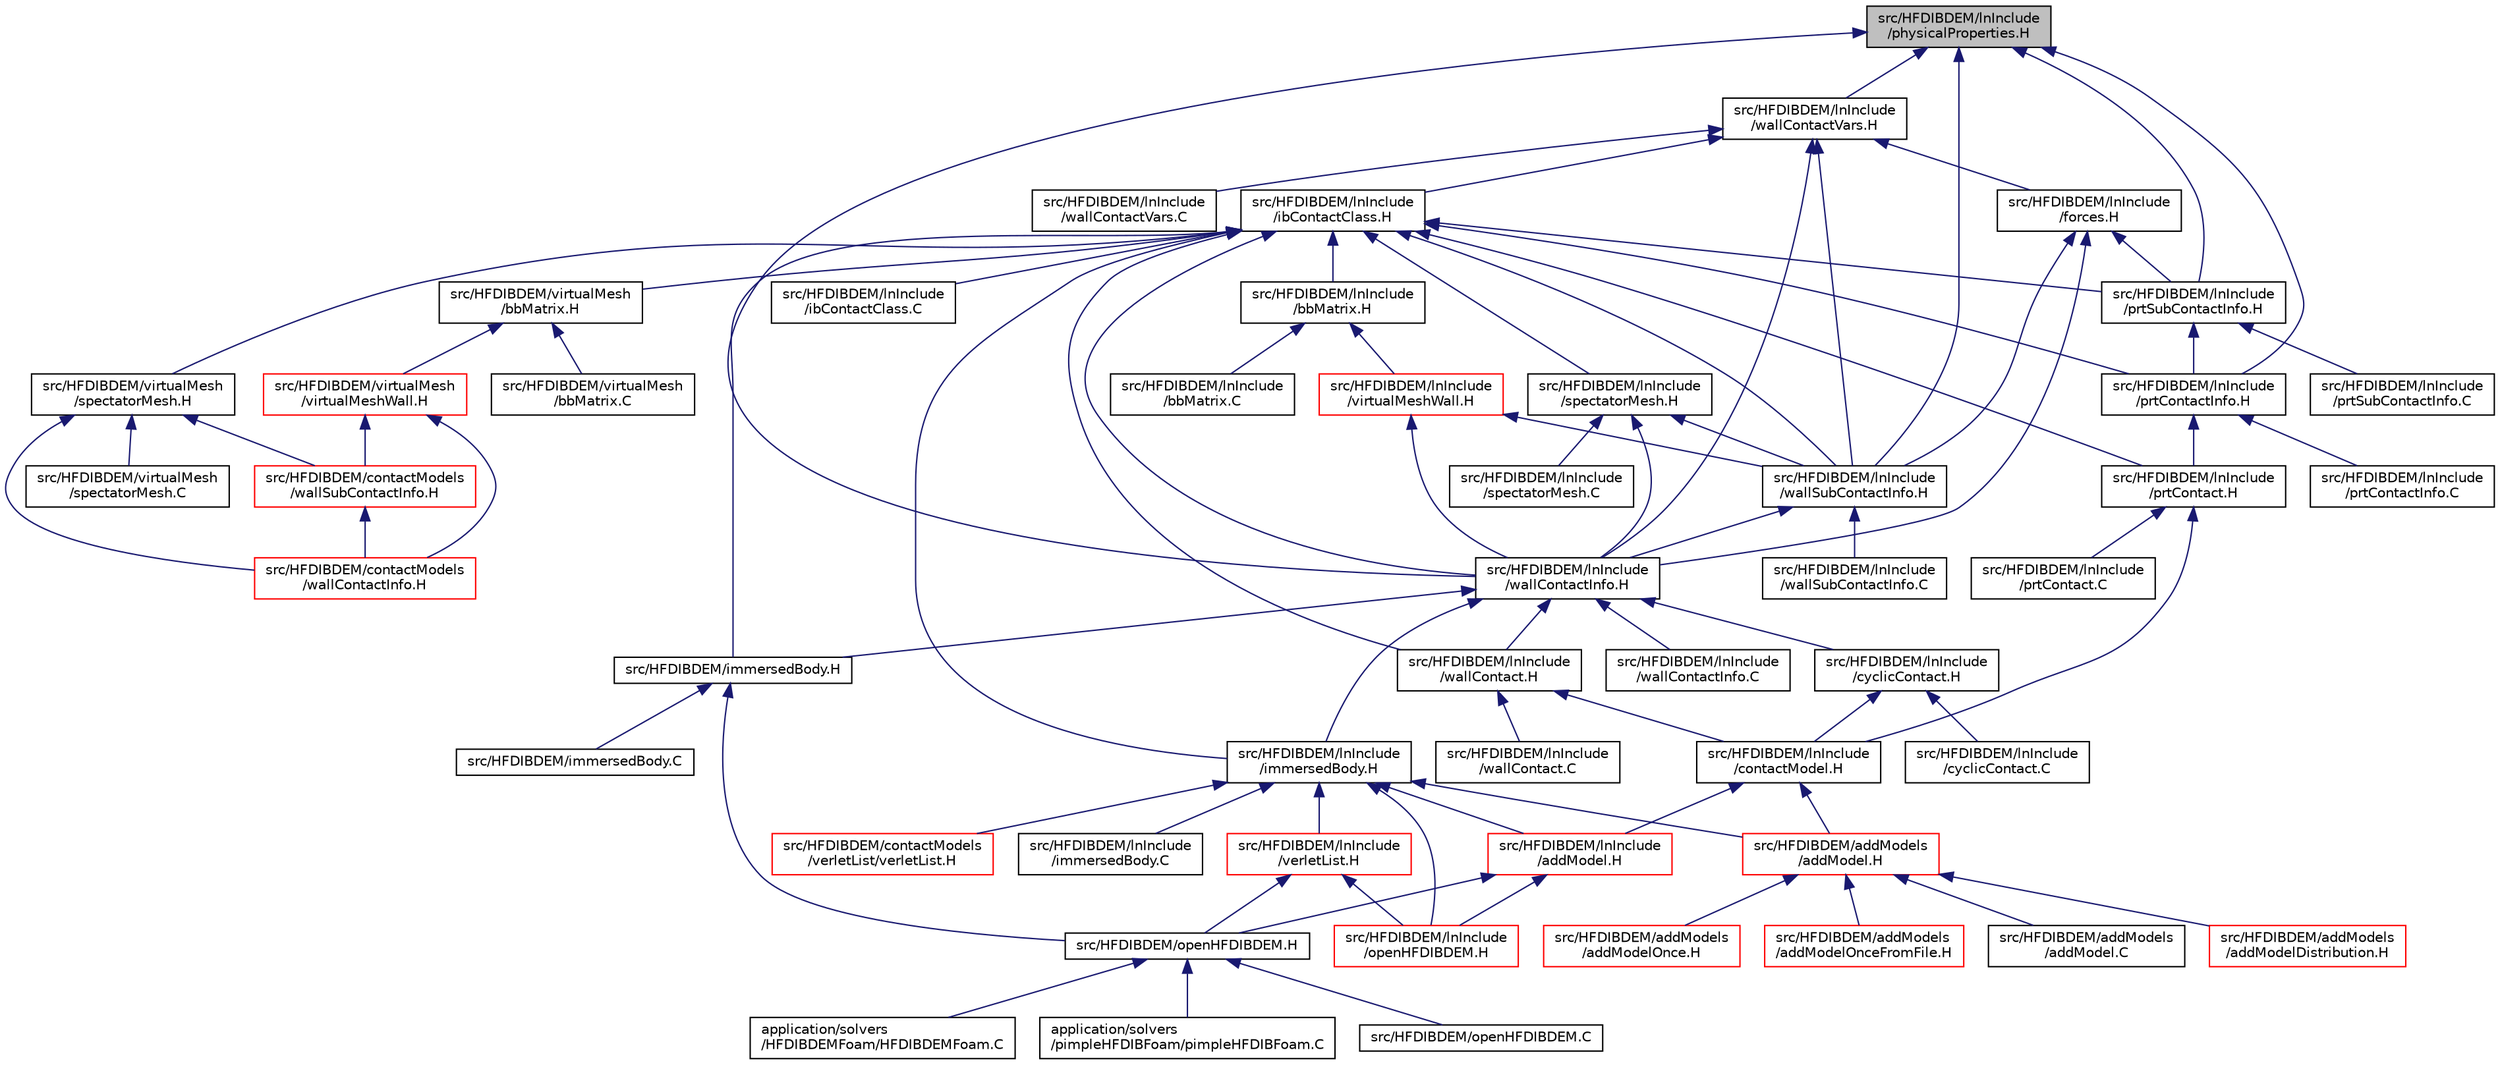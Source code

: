 digraph "src/HFDIBDEM/lnInclude/physicalProperties.H"
{
 // LATEX_PDF_SIZE
  edge [fontname="Helvetica",fontsize="10",labelfontname="Helvetica",labelfontsize="10"];
  node [fontname="Helvetica",fontsize="10",shape=record];
  Node1 [label="src/HFDIBDEM/lnInclude\l/physicalProperties.H",height=0.2,width=0.4,color="black", fillcolor="grey75", style="filled", fontcolor="black",tooltip=" "];
  Node1 -> Node2 [dir="back",color="midnightblue",fontsize="10",style="solid"];
  Node2 [label="src/HFDIBDEM/lnInclude\l/wallContactVars.H",height=0.2,width=0.4,color="black", fillcolor="white", style="filled",URL="$lnInclude_2wallContactVars_8H.html",tooltip=" "];
  Node2 -> Node3 [dir="back",color="midnightblue",fontsize="10",style="solid"];
  Node3 [label="src/HFDIBDEM/lnInclude\l/ibContactClass.H",height=0.2,width=0.4,color="black", fillcolor="white", style="filled",URL="$lnInclude_2ibContactClass_8H.html",tooltip=" "];
  Node3 -> Node4 [dir="back",color="midnightblue",fontsize="10",style="solid"];
  Node4 [label="src/HFDIBDEM/immersedBody.H",height=0.2,width=0.4,color="black", fillcolor="white", style="filled",URL="$immersedBody_8H.html",tooltip=" "];
  Node4 -> Node5 [dir="back",color="midnightblue",fontsize="10",style="solid"];
  Node5 [label="src/HFDIBDEM/immersedBody.C",height=0.2,width=0.4,color="black", fillcolor="white", style="filled",URL="$immersedBody_8C.html",tooltip=" "];
  Node4 -> Node6 [dir="back",color="midnightblue",fontsize="10",style="solid"];
  Node6 [label="src/HFDIBDEM/openHFDIBDEM.H",height=0.2,width=0.4,color="black", fillcolor="white", style="filled",URL="$openHFDIBDEM_8H.html",tooltip=" "];
  Node6 -> Node7 [dir="back",color="midnightblue",fontsize="10",style="solid"];
  Node7 [label="application/solvers\l/HFDIBDEMFoam/HFDIBDEMFoam.C",height=0.2,width=0.4,color="black", fillcolor="white", style="filled",URL="$HFDIBDEMFoam_8C.html",tooltip=" "];
  Node6 -> Node8 [dir="back",color="midnightblue",fontsize="10",style="solid"];
  Node8 [label="application/solvers\l/pimpleHFDIBFoam/pimpleHFDIBFoam.C",height=0.2,width=0.4,color="black", fillcolor="white", style="filled",URL="$pimpleHFDIBFoam_8C.html",tooltip=" "];
  Node6 -> Node9 [dir="back",color="midnightblue",fontsize="10",style="solid"];
  Node9 [label="src/HFDIBDEM/openHFDIBDEM.C",height=0.2,width=0.4,color="black", fillcolor="white", style="filled",URL="$openHFDIBDEM_8C.html",tooltip=" "];
  Node3 -> Node10 [dir="back",color="midnightblue",fontsize="10",style="solid"];
  Node10 [label="src/HFDIBDEM/lnInclude\l/prtContact.H",height=0.2,width=0.4,color="black", fillcolor="white", style="filled",URL="$lnInclude_2prtContact_8H.html",tooltip=" "];
  Node10 -> Node11 [dir="back",color="midnightblue",fontsize="10",style="solid"];
  Node11 [label="src/HFDIBDEM/lnInclude\l/contactModel.H",height=0.2,width=0.4,color="black", fillcolor="white", style="filled",URL="$lnInclude_2contactModel_8H.html",tooltip=" "];
  Node11 -> Node12 [dir="back",color="midnightblue",fontsize="10",style="solid"];
  Node12 [label="src/HFDIBDEM/addModels\l/addModel.H",height=0.2,width=0.4,color="red", fillcolor="white", style="filled",URL="$addModels_2addModel_8H.html",tooltip=" "];
  Node12 -> Node13 [dir="back",color="midnightblue",fontsize="10",style="solid"];
  Node13 [label="src/HFDIBDEM/addModels\l/addModel.C",height=0.2,width=0.4,color="black", fillcolor="white", style="filled",URL="$addModels_2addModel_8C.html",tooltip=" "];
  Node12 -> Node14 [dir="back",color="midnightblue",fontsize="10",style="solid"];
  Node14 [label="src/HFDIBDEM/addModels\l/addModelDistribution.H",height=0.2,width=0.4,color="red", fillcolor="white", style="filled",URL="$addModels_2addModelDistribution_8H.html",tooltip=" "];
  Node12 -> Node16 [dir="back",color="midnightblue",fontsize="10",style="solid"];
  Node16 [label="src/HFDIBDEM/addModels\l/addModelOnce.H",height=0.2,width=0.4,color="red", fillcolor="white", style="filled",URL="$addModels_2addModelOnce_8H.html",tooltip=" "];
  Node12 -> Node18 [dir="back",color="midnightblue",fontsize="10",style="solid"];
  Node18 [label="src/HFDIBDEM/addModels\l/addModelOnceFromFile.H",height=0.2,width=0.4,color="red", fillcolor="white", style="filled",URL="$addModels_2addModelOnceFromFile_8H.html",tooltip=" "];
  Node11 -> Node26 [dir="back",color="midnightblue",fontsize="10",style="solid"];
  Node26 [label="src/HFDIBDEM/lnInclude\l/addModel.H",height=0.2,width=0.4,color="red", fillcolor="white", style="filled",URL="$lnInclude_2addModel_8H.html",tooltip=" "];
  Node26 -> Node30 [dir="back",color="midnightblue",fontsize="10",style="solid"];
  Node30 [label="src/HFDIBDEM/lnInclude\l/openHFDIBDEM.H",height=0.2,width=0.4,color="red", fillcolor="white", style="filled",URL="$lnInclude_2openHFDIBDEM_8H.html",tooltip=" "];
  Node26 -> Node6 [dir="back",color="midnightblue",fontsize="10",style="solid"];
  Node10 -> Node42 [dir="back",color="midnightblue",fontsize="10",style="solid"];
  Node42 [label="src/HFDIBDEM/lnInclude\l/prtContact.C",height=0.2,width=0.4,color="black", fillcolor="white", style="filled",URL="$lnInclude_2prtContact_8C.html",tooltip=" "];
  Node3 -> Node43 [dir="back",color="midnightblue",fontsize="10",style="solid"];
  Node43 [label="src/HFDIBDEM/lnInclude\l/prtContactInfo.H",height=0.2,width=0.4,color="black", fillcolor="white", style="filled",URL="$lnInclude_2prtContactInfo_8H.html",tooltip=" "];
  Node43 -> Node10 [dir="back",color="midnightblue",fontsize="10",style="solid"];
  Node43 -> Node44 [dir="back",color="midnightblue",fontsize="10",style="solid"];
  Node44 [label="src/HFDIBDEM/lnInclude\l/prtContactInfo.C",height=0.2,width=0.4,color="black", fillcolor="white", style="filled",URL="$lnInclude_2prtContactInfo_8C.html",tooltip=" "];
  Node3 -> Node45 [dir="back",color="midnightblue",fontsize="10",style="solid"];
  Node45 [label="src/HFDIBDEM/lnInclude\l/prtSubContactInfo.H",height=0.2,width=0.4,color="black", fillcolor="white", style="filled",URL="$lnInclude_2prtSubContactInfo_8H.html",tooltip=" "];
  Node45 -> Node43 [dir="back",color="midnightblue",fontsize="10",style="solid"];
  Node45 -> Node46 [dir="back",color="midnightblue",fontsize="10",style="solid"];
  Node46 [label="src/HFDIBDEM/lnInclude\l/prtSubContactInfo.C",height=0.2,width=0.4,color="black", fillcolor="white", style="filled",URL="$lnInclude_2prtSubContactInfo_8C.html",tooltip=" "];
  Node3 -> Node47 [dir="back",color="midnightblue",fontsize="10",style="solid"];
  Node47 [label="src/HFDIBDEM/lnInclude\l/wallContact.H",height=0.2,width=0.4,color="black", fillcolor="white", style="filled",URL="$lnInclude_2wallContact_8H.html",tooltip=" "];
  Node47 -> Node11 [dir="back",color="midnightblue",fontsize="10",style="solid"];
  Node47 -> Node48 [dir="back",color="midnightblue",fontsize="10",style="solid"];
  Node48 [label="src/HFDIBDEM/lnInclude\l/wallContact.C",height=0.2,width=0.4,color="black", fillcolor="white", style="filled",URL="$lnInclude_2wallContact_8C.html",tooltip=" "];
  Node3 -> Node49 [dir="back",color="midnightblue",fontsize="10",style="solid"];
  Node49 [label="src/HFDIBDEM/lnInclude\l/wallContactInfo.H",height=0.2,width=0.4,color="black", fillcolor="white", style="filled",URL="$lnInclude_2wallContactInfo_8H.html",tooltip=" "];
  Node49 -> Node4 [dir="back",color="midnightblue",fontsize="10",style="solid"];
  Node49 -> Node47 [dir="back",color="midnightblue",fontsize="10",style="solid"];
  Node49 -> Node50 [dir="back",color="midnightblue",fontsize="10",style="solid"];
  Node50 [label="src/HFDIBDEM/lnInclude\l/cyclicContact.H",height=0.2,width=0.4,color="black", fillcolor="white", style="filled",URL="$lnInclude_2cyclicContact_8H.html",tooltip=" "];
  Node50 -> Node11 [dir="back",color="midnightblue",fontsize="10",style="solid"];
  Node50 -> Node51 [dir="back",color="midnightblue",fontsize="10",style="solid"];
  Node51 [label="src/HFDIBDEM/lnInclude\l/cyclicContact.C",height=0.2,width=0.4,color="black", fillcolor="white", style="filled",URL="$lnInclude_2cyclicContact_8C.html",tooltip=" "];
  Node49 -> Node52 [dir="back",color="midnightblue",fontsize="10",style="solid"];
  Node52 [label="src/HFDIBDEM/lnInclude\l/immersedBody.H",height=0.2,width=0.4,color="black", fillcolor="white", style="filled",URL="$lnInclude_2immersedBody_8H.html",tooltip=" "];
  Node52 -> Node12 [dir="back",color="midnightblue",fontsize="10",style="solid"];
  Node52 -> Node53 [dir="back",color="midnightblue",fontsize="10",style="solid"];
  Node53 [label="src/HFDIBDEM/contactModels\l/verletList/verletList.H",height=0.2,width=0.4,color="red", fillcolor="white", style="filled",URL="$contactModels_2verletList_2verletList_8H.html",tooltip=" "];
  Node52 -> Node26 [dir="back",color="midnightblue",fontsize="10",style="solid"];
  Node52 -> Node55 [dir="back",color="midnightblue",fontsize="10",style="solid"];
  Node55 [label="src/HFDIBDEM/lnInclude\l/immersedBody.C",height=0.2,width=0.4,color="black", fillcolor="white", style="filled",URL="$lnInclude_2immersedBody_8C.html",tooltip=" "];
  Node52 -> Node30 [dir="back",color="midnightblue",fontsize="10",style="solid"];
  Node52 -> Node56 [dir="back",color="midnightblue",fontsize="10",style="solid"];
  Node56 [label="src/HFDIBDEM/lnInclude\l/verletList.H",height=0.2,width=0.4,color="red", fillcolor="white", style="filled",URL="$lnInclude_2verletList_8H.html",tooltip=" "];
  Node56 -> Node30 [dir="back",color="midnightblue",fontsize="10",style="solid"];
  Node56 -> Node6 [dir="back",color="midnightblue",fontsize="10",style="solid"];
  Node49 -> Node58 [dir="back",color="midnightblue",fontsize="10",style="solid"];
  Node58 [label="src/HFDIBDEM/lnInclude\l/wallContactInfo.C",height=0.2,width=0.4,color="black", fillcolor="white", style="filled",URL="$lnInclude_2wallContactInfo_8C.html",tooltip=" "];
  Node3 -> Node59 [dir="back",color="midnightblue",fontsize="10",style="solid"];
  Node59 [label="src/HFDIBDEM/lnInclude\l/spectatorMesh.H",height=0.2,width=0.4,color="black", fillcolor="white", style="filled",URL="$lnInclude_2spectatorMesh_8H.html",tooltip=" "];
  Node59 -> Node49 [dir="back",color="midnightblue",fontsize="10",style="solid"];
  Node59 -> Node60 [dir="back",color="midnightblue",fontsize="10",style="solid"];
  Node60 [label="src/HFDIBDEM/lnInclude\l/wallSubContactInfo.H",height=0.2,width=0.4,color="black", fillcolor="white", style="filled",URL="$lnInclude_2wallSubContactInfo_8H.html",tooltip=" "];
  Node60 -> Node49 [dir="back",color="midnightblue",fontsize="10",style="solid"];
  Node60 -> Node61 [dir="back",color="midnightblue",fontsize="10",style="solid"];
  Node61 [label="src/HFDIBDEM/lnInclude\l/wallSubContactInfo.C",height=0.2,width=0.4,color="black", fillcolor="white", style="filled",URL="$lnInclude_2wallSubContactInfo_8C.html",tooltip=" "];
  Node59 -> Node62 [dir="back",color="midnightblue",fontsize="10",style="solid"];
  Node62 [label="src/HFDIBDEM/lnInclude\l/spectatorMesh.C",height=0.2,width=0.4,color="black", fillcolor="white", style="filled",URL="$lnInclude_2spectatorMesh_8C.html",tooltip=" "];
  Node3 -> Node63 [dir="back",color="midnightblue",fontsize="10",style="solid"];
  Node63 [label="src/HFDIBDEM/lnInclude\l/bbMatrix.H",height=0.2,width=0.4,color="black", fillcolor="white", style="filled",URL="$lnInclude_2bbMatrix_8H.html",tooltip=" "];
  Node63 -> Node64 [dir="back",color="midnightblue",fontsize="10",style="solid"];
  Node64 [label="src/HFDIBDEM/lnInclude\l/virtualMeshWall.H",height=0.2,width=0.4,color="red", fillcolor="white", style="filled",URL="$lnInclude_2virtualMeshWall_8H.html",tooltip=" "];
  Node64 -> Node49 [dir="back",color="midnightblue",fontsize="10",style="solid"];
  Node64 -> Node60 [dir="back",color="midnightblue",fontsize="10",style="solid"];
  Node63 -> Node66 [dir="back",color="midnightblue",fontsize="10",style="solid"];
  Node66 [label="src/HFDIBDEM/lnInclude\l/bbMatrix.C",height=0.2,width=0.4,color="black", fillcolor="white", style="filled",URL="$lnInclude_2bbMatrix_8C.html",tooltip=" "];
  Node3 -> Node60 [dir="back",color="midnightblue",fontsize="10",style="solid"];
  Node3 -> Node52 [dir="back",color="midnightblue",fontsize="10",style="solid"];
  Node3 -> Node67 [dir="back",color="midnightblue",fontsize="10",style="solid"];
  Node67 [label="src/HFDIBDEM/lnInclude\l/ibContactClass.C",height=0.2,width=0.4,color="black", fillcolor="white", style="filled",URL="$lnInclude_2ibContactClass_8C.html",tooltip=" "];
  Node3 -> Node68 [dir="back",color="midnightblue",fontsize="10",style="solid"];
  Node68 [label="src/HFDIBDEM/virtualMesh\l/bbMatrix.H",height=0.2,width=0.4,color="black", fillcolor="white", style="filled",URL="$virtualMesh_2bbMatrix_8H.html",tooltip=" "];
  Node68 -> Node69 [dir="back",color="midnightblue",fontsize="10",style="solid"];
  Node69 [label="src/HFDIBDEM/virtualMesh\l/bbMatrix.C",height=0.2,width=0.4,color="black", fillcolor="white", style="filled",URL="$virtualMesh_2bbMatrix_8C.html",tooltip=" "];
  Node68 -> Node70 [dir="back",color="midnightblue",fontsize="10",style="solid"];
  Node70 [label="src/HFDIBDEM/virtualMesh\l/virtualMeshWall.H",height=0.2,width=0.4,color="red", fillcolor="white", style="filled",URL="$virtualMesh_2virtualMeshWall_8H.html",tooltip=" "];
  Node70 -> Node71 [dir="back",color="midnightblue",fontsize="10",style="solid"];
  Node71 [label="src/HFDIBDEM/contactModels\l/wallContactInfo.H",height=0.2,width=0.4,color="red", fillcolor="white", style="filled",URL="$contactModels_2wallContactInfo_8H.html",tooltip=" "];
  Node70 -> Node78 [dir="back",color="midnightblue",fontsize="10",style="solid"];
  Node78 [label="src/HFDIBDEM/contactModels\l/wallSubContactInfo.H",height=0.2,width=0.4,color="red", fillcolor="white", style="filled",URL="$contactModels_2wallSubContactInfo_8H.html",tooltip=" "];
  Node78 -> Node71 [dir="back",color="midnightblue",fontsize="10",style="solid"];
  Node3 -> Node81 [dir="back",color="midnightblue",fontsize="10",style="solid"];
  Node81 [label="src/HFDIBDEM/virtualMesh\l/spectatorMesh.H",height=0.2,width=0.4,color="black", fillcolor="white", style="filled",URL="$virtualMesh_2spectatorMesh_8H.html",tooltip=" "];
  Node81 -> Node71 [dir="back",color="midnightblue",fontsize="10",style="solid"];
  Node81 -> Node78 [dir="back",color="midnightblue",fontsize="10",style="solid"];
  Node81 -> Node82 [dir="back",color="midnightblue",fontsize="10",style="solid"];
  Node82 [label="src/HFDIBDEM/virtualMesh\l/spectatorMesh.C",height=0.2,width=0.4,color="black", fillcolor="white", style="filled",URL="$virtualMesh_2spectatorMesh_8C.html",tooltip=" "];
  Node2 -> Node83 [dir="back",color="midnightblue",fontsize="10",style="solid"];
  Node83 [label="src/HFDIBDEM/lnInclude\l/forces.H",height=0.2,width=0.4,color="black", fillcolor="white", style="filled",URL="$lnInclude_2forces_8H.html",tooltip=" "];
  Node83 -> Node45 [dir="back",color="midnightblue",fontsize="10",style="solid"];
  Node83 -> Node49 [dir="back",color="midnightblue",fontsize="10",style="solid"];
  Node83 -> Node60 [dir="back",color="midnightblue",fontsize="10",style="solid"];
  Node2 -> Node49 [dir="back",color="midnightblue",fontsize="10",style="solid"];
  Node2 -> Node60 [dir="back",color="midnightblue",fontsize="10",style="solid"];
  Node2 -> Node84 [dir="back",color="midnightblue",fontsize="10",style="solid"];
  Node84 [label="src/HFDIBDEM/lnInclude\l/wallContactVars.C",height=0.2,width=0.4,color="black", fillcolor="white", style="filled",URL="$lnInclude_2wallContactVars_8C.html",tooltip=" "];
  Node1 -> Node45 [dir="back",color="midnightblue",fontsize="10",style="solid"];
  Node1 -> Node43 [dir="back",color="midnightblue",fontsize="10",style="solid"];
  Node1 -> Node49 [dir="back",color="midnightblue",fontsize="10",style="solid"];
  Node1 -> Node60 [dir="back",color="midnightblue",fontsize="10",style="solid"];
}
